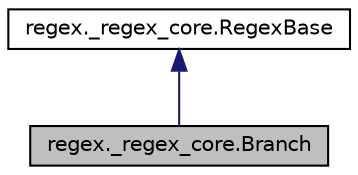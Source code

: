 digraph "regex._regex_core.Branch"
{
 // LATEX_PDF_SIZE
  edge [fontname="Helvetica",fontsize="10",labelfontname="Helvetica",labelfontsize="10"];
  node [fontname="Helvetica",fontsize="10",shape=record];
  Node1 [label="regex._regex_core.Branch",height=0.2,width=0.4,color="black", fillcolor="grey75", style="filled", fontcolor="black",tooltip=" "];
  Node2 -> Node1 [dir="back",color="midnightblue",fontsize="10",style="solid",fontname="Helvetica"];
  Node2 [label="regex._regex_core.RegexBase",height=0.2,width=0.4,color="black", fillcolor="white", style="filled",URL="$classregex_1_1__regex__core_1_1RegexBase.html",tooltip=" "];
}
